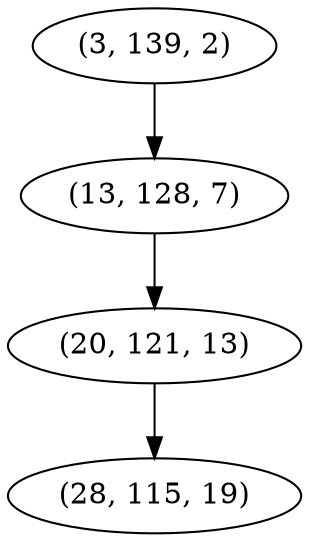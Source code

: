 digraph tree {
    "(3, 139, 2)";
    "(13, 128, 7)";
    "(20, 121, 13)";
    "(28, 115, 19)";
    "(3, 139, 2)" -> "(13, 128, 7)";
    "(13, 128, 7)" -> "(20, 121, 13)";
    "(20, 121, 13)" -> "(28, 115, 19)";
}
